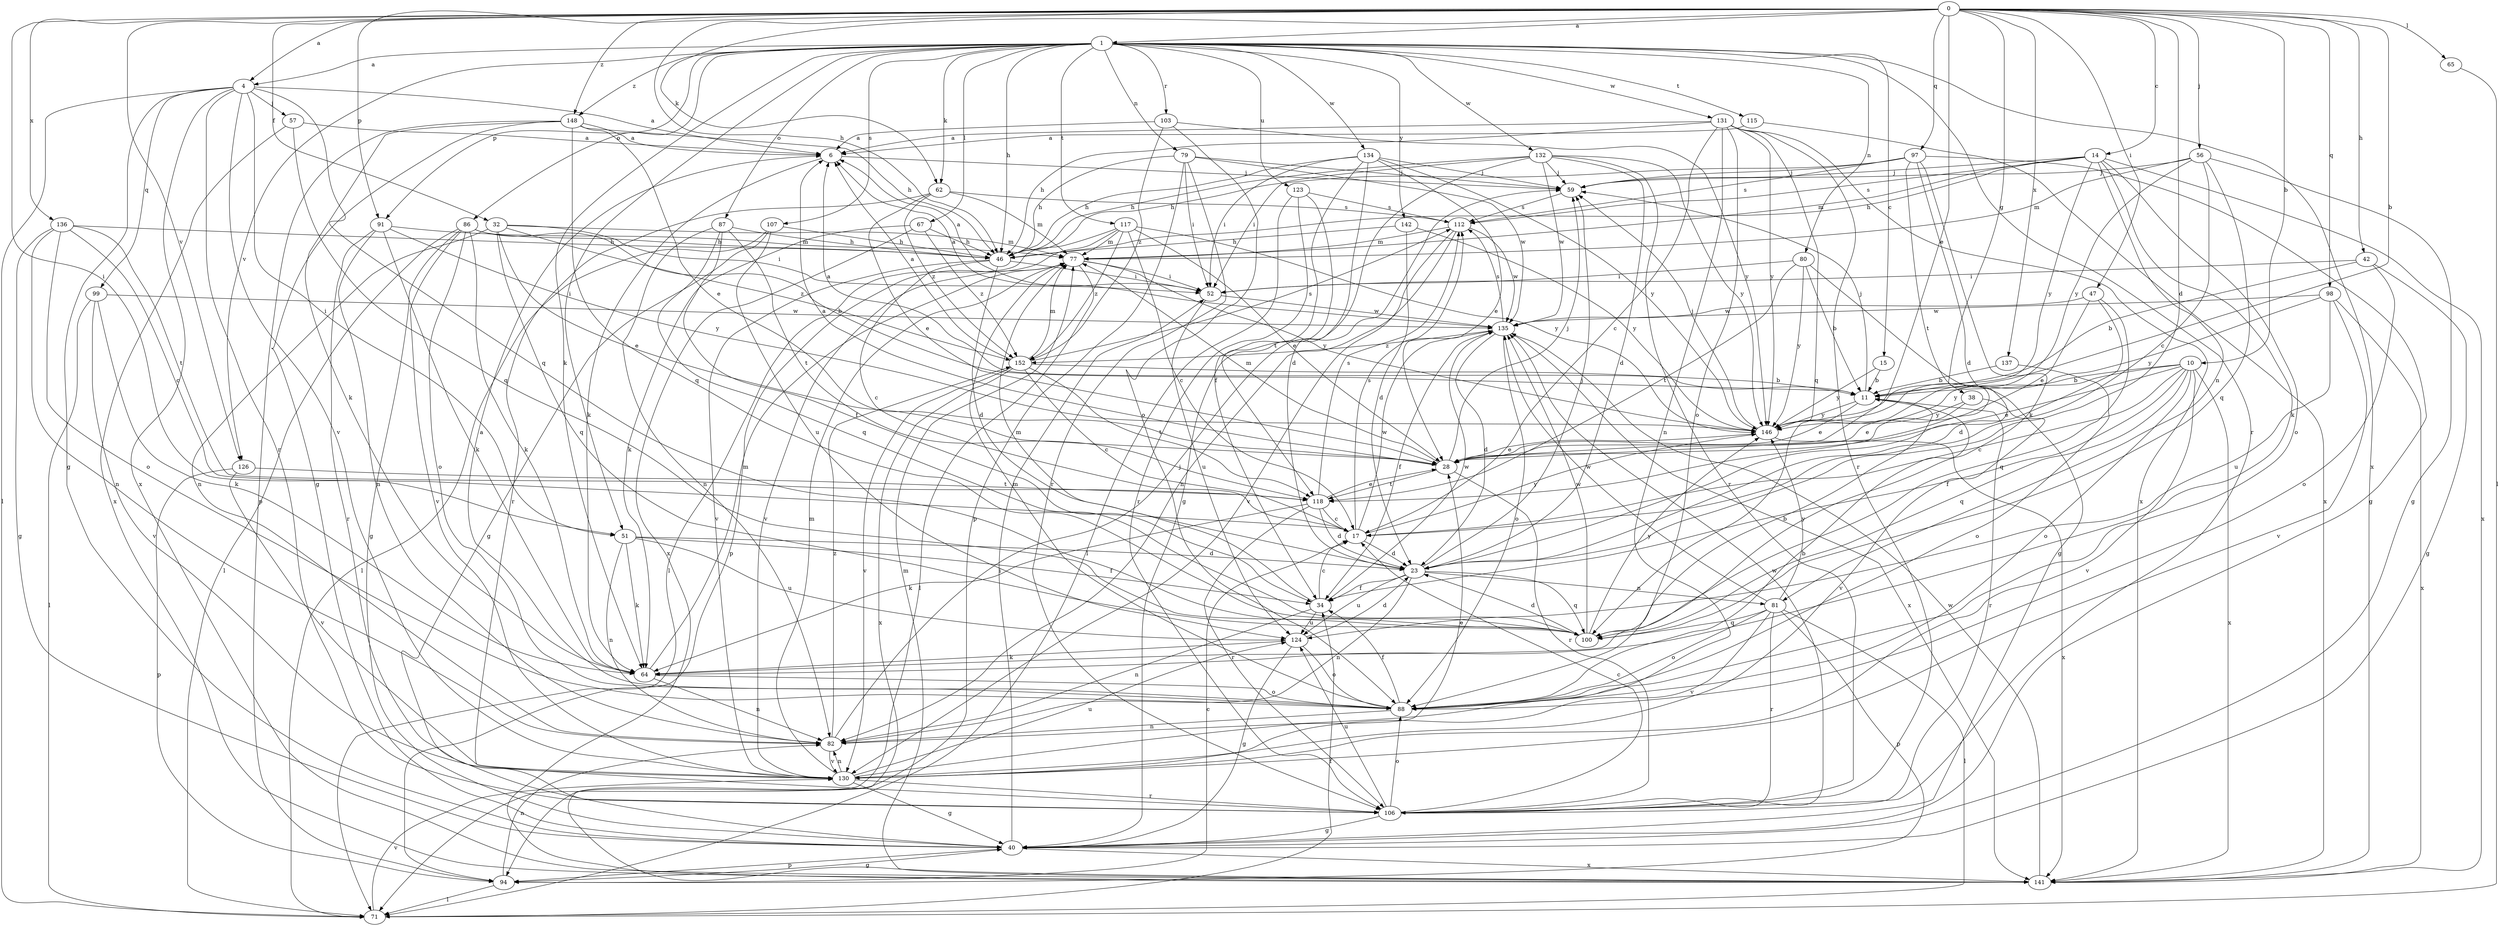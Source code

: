 strict digraph  {
0;
1;
4;
6;
10;
11;
14;
15;
17;
23;
28;
32;
34;
38;
40;
42;
46;
47;
51;
52;
56;
57;
59;
62;
64;
65;
67;
71;
77;
79;
80;
81;
82;
86;
87;
88;
91;
94;
97;
98;
99;
100;
103;
106;
107;
112;
115;
117;
118;
123;
124;
126;
130;
131;
132;
134;
135;
136;
137;
141;
142;
146;
148;
152;
0 -> 1  [label=a];
0 -> 4  [label=a];
0 -> 10  [label=b];
0 -> 11  [label=b];
0 -> 14  [label=c];
0 -> 23  [label=d];
0 -> 28  [label=e];
0 -> 32  [label=f];
0 -> 38  [label=g];
0 -> 42  [label=h];
0 -> 46  [label=h];
0 -> 47  [label=i];
0 -> 51  [label=i];
0 -> 56  [label=j];
0 -> 62  [label=k];
0 -> 65  [label=l];
0 -> 91  [label=p];
0 -> 97  [label=q];
0 -> 98  [label=q];
0 -> 126  [label=v];
0 -> 136  [label=x];
0 -> 137  [label=x];
0 -> 148  [label=z];
1 -> 4  [label=a];
1 -> 15  [label=c];
1 -> 46  [label=h];
1 -> 51  [label=i];
1 -> 62  [label=k];
1 -> 64  [label=k];
1 -> 67  [label=l];
1 -> 79  [label=n];
1 -> 80  [label=n];
1 -> 86  [label=o];
1 -> 87  [label=o];
1 -> 91  [label=p];
1 -> 103  [label=r];
1 -> 106  [label=r];
1 -> 107  [label=s];
1 -> 115  [label=t];
1 -> 117  [label=t];
1 -> 123  [label=u];
1 -> 126  [label=v];
1 -> 131  [label=w];
1 -> 132  [label=w];
1 -> 134  [label=w];
1 -> 141  [label=x];
1 -> 142  [label=y];
1 -> 148  [label=z];
4 -> 6  [label=a];
4 -> 40  [label=g];
4 -> 51  [label=i];
4 -> 57  [label=j];
4 -> 71  [label=l];
4 -> 99  [label=q];
4 -> 100  [label=q];
4 -> 106  [label=r];
4 -> 130  [label=v];
4 -> 141  [label=x];
6 -> 59  [label=j];
6 -> 64  [label=k];
10 -> 11  [label=b];
10 -> 17  [label=c];
10 -> 28  [label=e];
10 -> 34  [label=f];
10 -> 88  [label=o];
10 -> 100  [label=q];
10 -> 130  [label=v];
10 -> 141  [label=x];
10 -> 146  [label=y];
11 -> 6  [label=a];
11 -> 28  [label=e];
11 -> 59  [label=j];
11 -> 106  [label=r];
11 -> 146  [label=y];
14 -> 46  [label=h];
14 -> 59  [label=j];
14 -> 64  [label=k];
14 -> 77  [label=m];
14 -> 81  [label=n];
14 -> 88  [label=o];
14 -> 112  [label=s];
14 -> 141  [label=x];
14 -> 146  [label=y];
15 -> 11  [label=b];
15 -> 146  [label=y];
17 -> 23  [label=d];
17 -> 112  [label=s];
17 -> 135  [label=w];
17 -> 146  [label=y];
23 -> 34  [label=f];
23 -> 59  [label=j];
23 -> 81  [label=n];
23 -> 82  [label=n];
23 -> 100  [label=q];
23 -> 124  [label=u];
28 -> 6  [label=a];
28 -> 59  [label=j];
28 -> 77  [label=m];
28 -> 106  [label=r];
28 -> 118  [label=t];
32 -> 28  [label=e];
32 -> 52  [label=i];
32 -> 77  [label=m];
32 -> 82  [label=n];
32 -> 100  [label=q];
32 -> 152  [label=z];
34 -> 17  [label=c];
34 -> 77  [label=m];
34 -> 82  [label=n];
34 -> 124  [label=u];
34 -> 135  [label=w];
38 -> 28  [label=e];
38 -> 130  [label=v];
38 -> 146  [label=y];
40 -> 52  [label=i];
40 -> 94  [label=p];
40 -> 141  [label=x];
42 -> 11  [label=b];
42 -> 40  [label=g];
42 -> 52  [label=i];
42 -> 88  [label=o];
46 -> 17  [label=c];
46 -> 23  [label=d];
46 -> 52  [label=i];
46 -> 130  [label=v];
47 -> 23  [label=d];
47 -> 28  [label=e];
47 -> 100  [label=q];
47 -> 135  [label=w];
51 -> 23  [label=d];
51 -> 34  [label=f];
51 -> 64  [label=k];
51 -> 82  [label=n];
51 -> 124  [label=u];
52 -> 6  [label=a];
52 -> 124  [label=u];
52 -> 135  [label=w];
56 -> 17  [label=c];
56 -> 40  [label=g];
56 -> 59  [label=j];
56 -> 77  [label=m];
56 -> 100  [label=q];
56 -> 146  [label=y];
57 -> 6  [label=a];
57 -> 100  [label=q];
57 -> 141  [label=x];
59 -> 112  [label=s];
62 -> 28  [label=e];
62 -> 77  [label=m];
62 -> 106  [label=r];
62 -> 112  [label=s];
62 -> 152  [label=z];
64 -> 77  [label=m];
64 -> 82  [label=n];
64 -> 88  [label=o];
65 -> 71  [label=l];
67 -> 46  [label=h];
67 -> 64  [label=k];
67 -> 141  [label=x];
67 -> 152  [label=z];
71 -> 34  [label=f];
71 -> 130  [label=v];
77 -> 52  [label=i];
77 -> 71  [label=l];
77 -> 130  [label=v];
77 -> 146  [label=y];
79 -> 46  [label=h];
79 -> 52  [label=i];
79 -> 59  [label=j];
79 -> 94  [label=p];
79 -> 106  [label=r];
79 -> 135  [label=w];
80 -> 11  [label=b];
80 -> 40  [label=g];
80 -> 52  [label=i];
80 -> 118  [label=t];
80 -> 146  [label=y];
81 -> 71  [label=l];
81 -> 88  [label=o];
81 -> 94  [label=p];
81 -> 100  [label=q];
81 -> 106  [label=r];
81 -> 130  [label=v];
81 -> 135  [label=w];
81 -> 146  [label=y];
82 -> 59  [label=j];
82 -> 130  [label=v];
82 -> 152  [label=z];
86 -> 11  [label=b];
86 -> 40  [label=g];
86 -> 46  [label=h];
86 -> 64  [label=k];
86 -> 71  [label=l];
86 -> 88  [label=o];
86 -> 130  [label=v];
87 -> 34  [label=f];
87 -> 46  [label=h];
87 -> 82  [label=n];
87 -> 100  [label=q];
87 -> 118  [label=t];
88 -> 6  [label=a];
88 -> 11  [label=b];
88 -> 34  [label=f];
88 -> 77  [label=m];
88 -> 82  [label=n];
91 -> 64  [label=k];
91 -> 77  [label=m];
91 -> 82  [label=n];
91 -> 106  [label=r];
91 -> 146  [label=y];
94 -> 17  [label=c];
94 -> 40  [label=g];
94 -> 71  [label=l];
94 -> 82  [label=n];
97 -> 23  [label=d];
97 -> 40  [label=g];
97 -> 46  [label=h];
97 -> 59  [label=j];
97 -> 64  [label=k];
97 -> 112  [label=s];
97 -> 118  [label=t];
98 -> 124  [label=u];
98 -> 130  [label=v];
98 -> 135  [label=w];
98 -> 141  [label=x];
98 -> 146  [label=y];
99 -> 64  [label=k];
99 -> 71  [label=l];
99 -> 130  [label=v];
99 -> 135  [label=w];
100 -> 11  [label=b];
100 -> 23  [label=d];
100 -> 135  [label=w];
100 -> 146  [label=y];
103 -> 6  [label=a];
103 -> 88  [label=o];
103 -> 146  [label=y];
103 -> 152  [label=z];
106 -> 17  [label=c];
106 -> 40  [label=g];
106 -> 88  [label=o];
106 -> 124  [label=u];
106 -> 135  [label=w];
107 -> 40  [label=g];
107 -> 46  [label=h];
107 -> 71  [label=l];
107 -> 124  [label=u];
112 -> 77  [label=m];
112 -> 82  [label=n];
112 -> 130  [label=v];
112 -> 135  [label=w];
115 -> 6  [label=a];
115 -> 141  [label=x];
117 -> 17  [label=c];
117 -> 28  [label=e];
117 -> 71  [label=l];
117 -> 77  [label=m];
117 -> 94  [label=p];
117 -> 146  [label=y];
117 -> 152  [label=z];
118 -> 17  [label=c];
118 -> 23  [label=d];
118 -> 28  [label=e];
118 -> 64  [label=k];
118 -> 106  [label=r];
118 -> 112  [label=s];
123 -> 71  [label=l];
123 -> 106  [label=r];
123 -> 112  [label=s];
123 -> 118  [label=t];
124 -> 23  [label=d];
124 -> 40  [label=g];
124 -> 64  [label=k];
124 -> 88  [label=o];
126 -> 94  [label=p];
126 -> 118  [label=t];
126 -> 130  [label=v];
130 -> 28  [label=e];
130 -> 40  [label=g];
130 -> 77  [label=m];
130 -> 82  [label=n];
130 -> 106  [label=r];
130 -> 124  [label=u];
131 -> 6  [label=a];
131 -> 17  [label=c];
131 -> 46  [label=h];
131 -> 82  [label=n];
131 -> 88  [label=o];
131 -> 100  [label=q];
131 -> 106  [label=r];
131 -> 141  [label=x];
131 -> 146  [label=y];
132 -> 23  [label=d];
132 -> 40  [label=g];
132 -> 46  [label=h];
132 -> 52  [label=i];
132 -> 59  [label=j];
132 -> 106  [label=r];
132 -> 135  [label=w];
132 -> 146  [label=y];
134 -> 23  [label=d];
134 -> 28  [label=e];
134 -> 34  [label=f];
134 -> 46  [label=h];
134 -> 52  [label=i];
134 -> 59  [label=j];
134 -> 146  [label=y];
135 -> 6  [label=a];
135 -> 23  [label=d];
135 -> 34  [label=f];
135 -> 88  [label=o];
135 -> 112  [label=s];
135 -> 141  [label=x];
135 -> 152  [label=z];
136 -> 17  [label=c];
136 -> 40  [label=g];
136 -> 46  [label=h];
136 -> 82  [label=n];
136 -> 88  [label=o];
136 -> 118  [label=t];
137 -> 11  [label=b];
137 -> 88  [label=o];
141 -> 77  [label=m];
141 -> 135  [label=w];
142 -> 23  [label=d];
142 -> 46  [label=h];
142 -> 146  [label=y];
146 -> 28  [label=e];
146 -> 59  [label=j];
146 -> 141  [label=x];
148 -> 6  [label=a];
148 -> 28  [label=e];
148 -> 40  [label=g];
148 -> 46  [label=h];
148 -> 64  [label=k];
148 -> 94  [label=p];
148 -> 100  [label=q];
152 -> 6  [label=a];
152 -> 11  [label=b];
152 -> 17  [label=c];
152 -> 77  [label=m];
152 -> 112  [label=s];
152 -> 118  [label=t];
152 -> 130  [label=v];
152 -> 141  [label=x];
}
